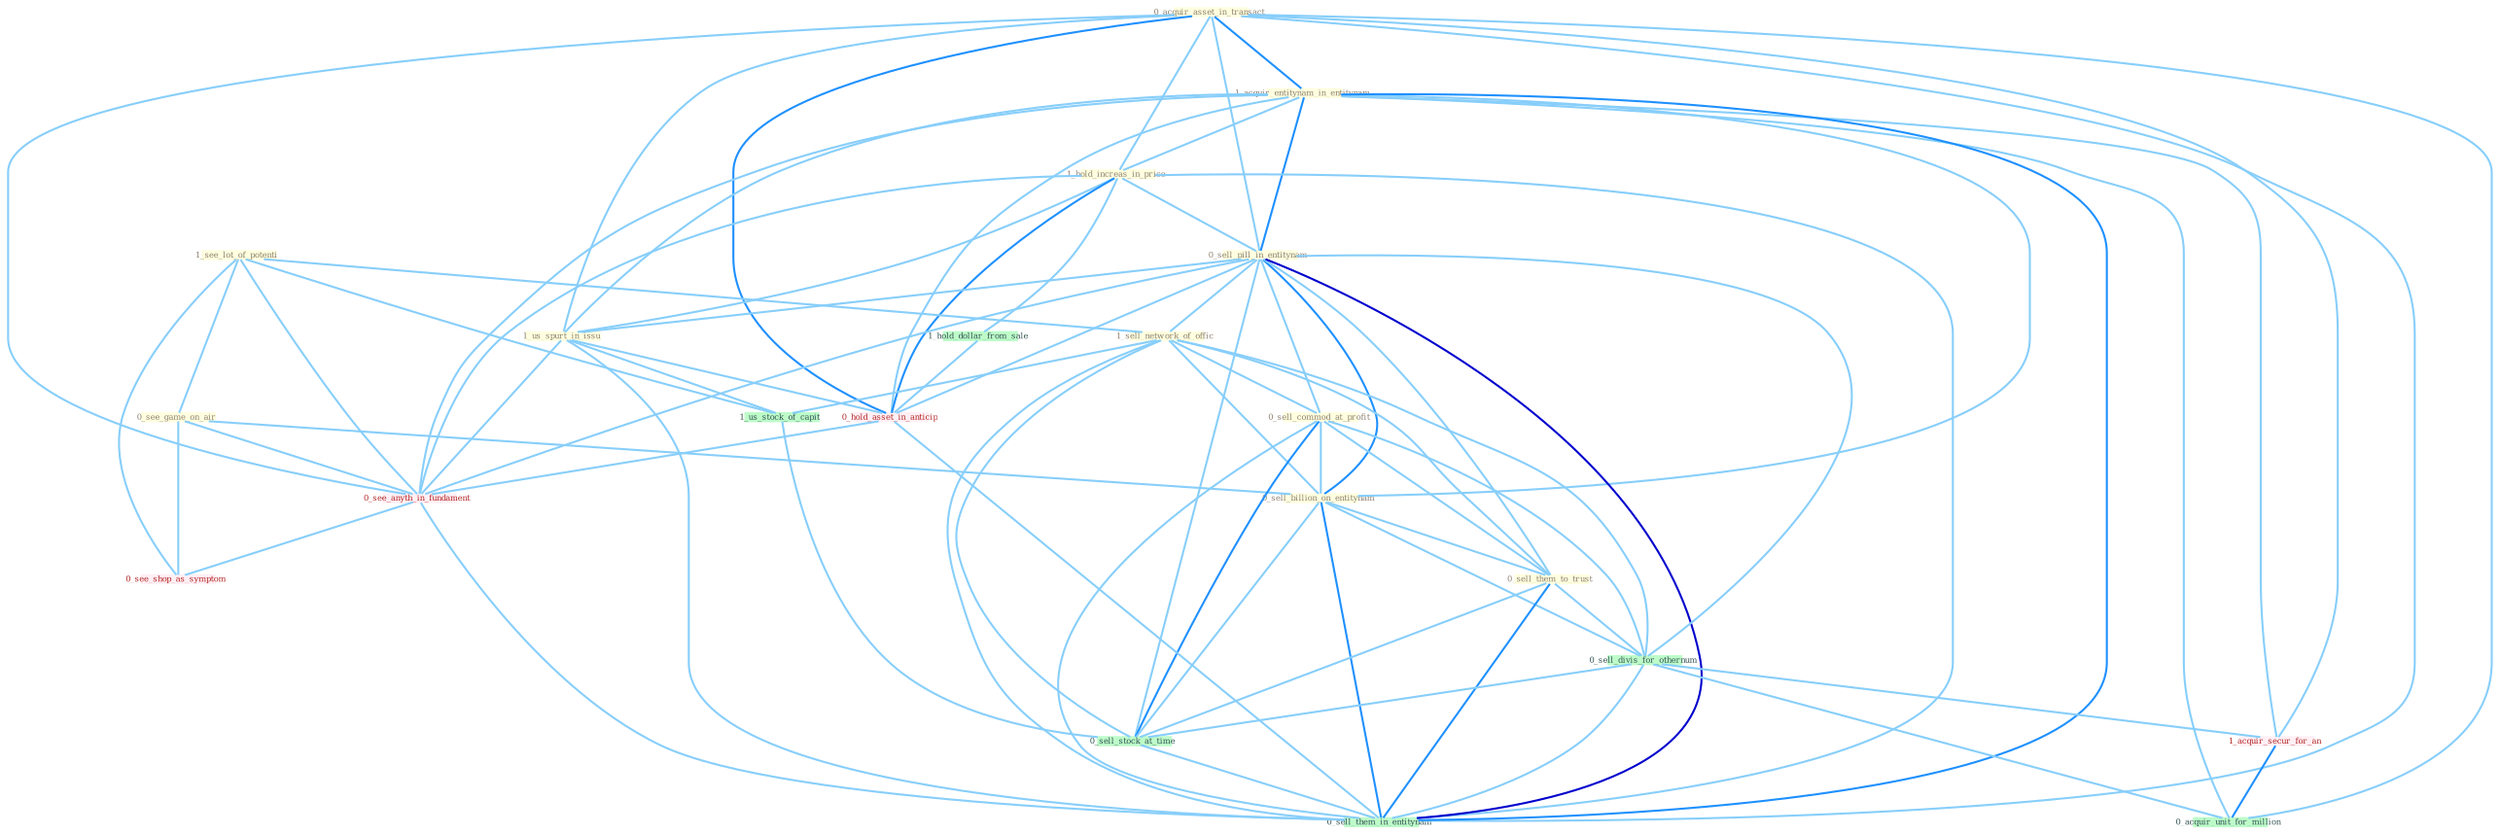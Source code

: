 Graph G{ 
    node
    [shape=polygon,style=filled,width=.5,height=.06,color="#BDFCC9",fixedsize=true,fontsize=4,
    fontcolor="#2f4f4f"];
    {node
    [color="#ffffe0", fontcolor="#8b7d6b"] "0_acquir_asset_in_transact " "1_acquir_entitynam_in_entitynam " "1_hold_increas_in_price " "1_see_lot_of_potenti " "0_see_game_on_air " "0_sell_pill_in_entitynam " "1_us_spurt_in_issu " "1_sell_network_of_offic " "0_sell_commod_at_profit " "0_sell_billion_on_entitynam " "0_sell_them_to_trust "}
{node [color="#fff0f5", fontcolor="#b22222"] "1_acquir_secur_for_an " "0_hold_asset_in_anticip " "0_see_anyth_in_fundament " "0_see_shop_as_symptom "}
edge [color="#B0E2FF"];

	"0_acquir_asset_in_transact " -- "1_acquir_entitynam_in_entitynam " [w="2", color="#1e90ff" , len=0.8];
	"0_acquir_asset_in_transact " -- "1_hold_increas_in_price " [w="1", color="#87cefa" ];
	"0_acquir_asset_in_transact " -- "0_sell_pill_in_entitynam " [w="1", color="#87cefa" ];
	"0_acquir_asset_in_transact " -- "1_us_spurt_in_issu " [w="1", color="#87cefa" ];
	"0_acquir_asset_in_transact " -- "1_acquir_secur_for_an " [w="1", color="#87cefa" ];
	"0_acquir_asset_in_transact " -- "0_hold_asset_in_anticip " [w="2", color="#1e90ff" , len=0.8];
	"0_acquir_asset_in_transact " -- "0_see_anyth_in_fundament " [w="1", color="#87cefa" ];
	"0_acquir_asset_in_transact " -- "0_acquir_unit_for_million " [w="1", color="#87cefa" ];
	"0_acquir_asset_in_transact " -- "0_sell_them_in_entitynam " [w="1", color="#87cefa" ];
	"1_acquir_entitynam_in_entitynam " -- "1_hold_increas_in_price " [w="1", color="#87cefa" ];
	"1_acquir_entitynam_in_entitynam " -- "0_sell_pill_in_entitynam " [w="2", color="#1e90ff" , len=0.8];
	"1_acquir_entitynam_in_entitynam " -- "1_us_spurt_in_issu " [w="1", color="#87cefa" ];
	"1_acquir_entitynam_in_entitynam " -- "0_sell_billion_on_entitynam " [w="1", color="#87cefa" ];
	"1_acquir_entitynam_in_entitynam " -- "1_acquir_secur_for_an " [w="1", color="#87cefa" ];
	"1_acquir_entitynam_in_entitynam " -- "0_hold_asset_in_anticip " [w="1", color="#87cefa" ];
	"1_acquir_entitynam_in_entitynam " -- "0_see_anyth_in_fundament " [w="1", color="#87cefa" ];
	"1_acquir_entitynam_in_entitynam " -- "0_acquir_unit_for_million " [w="1", color="#87cefa" ];
	"1_acquir_entitynam_in_entitynam " -- "0_sell_them_in_entitynam " [w="2", color="#1e90ff" , len=0.8];
	"1_hold_increas_in_price " -- "0_sell_pill_in_entitynam " [w="1", color="#87cefa" ];
	"1_hold_increas_in_price " -- "1_us_spurt_in_issu " [w="1", color="#87cefa" ];
	"1_hold_increas_in_price " -- "1_hold_dollar_from_sale " [w="1", color="#87cefa" ];
	"1_hold_increas_in_price " -- "0_hold_asset_in_anticip " [w="2", color="#1e90ff" , len=0.8];
	"1_hold_increas_in_price " -- "0_see_anyth_in_fundament " [w="1", color="#87cefa" ];
	"1_hold_increas_in_price " -- "0_sell_them_in_entitynam " [w="1", color="#87cefa" ];
	"1_see_lot_of_potenti " -- "0_see_game_on_air " [w="1", color="#87cefa" ];
	"1_see_lot_of_potenti " -- "1_sell_network_of_offic " [w="1", color="#87cefa" ];
	"1_see_lot_of_potenti " -- "1_us_stock_of_capit " [w="1", color="#87cefa" ];
	"1_see_lot_of_potenti " -- "0_see_anyth_in_fundament " [w="1", color="#87cefa" ];
	"1_see_lot_of_potenti " -- "0_see_shop_as_symptom " [w="1", color="#87cefa" ];
	"0_see_game_on_air " -- "0_sell_billion_on_entitynam " [w="1", color="#87cefa" ];
	"0_see_game_on_air " -- "0_see_anyth_in_fundament " [w="1", color="#87cefa" ];
	"0_see_game_on_air " -- "0_see_shop_as_symptom " [w="1", color="#87cefa" ];
	"0_sell_pill_in_entitynam " -- "1_us_spurt_in_issu " [w="1", color="#87cefa" ];
	"0_sell_pill_in_entitynam " -- "1_sell_network_of_offic " [w="1", color="#87cefa" ];
	"0_sell_pill_in_entitynam " -- "0_sell_commod_at_profit " [w="1", color="#87cefa" ];
	"0_sell_pill_in_entitynam " -- "0_sell_billion_on_entitynam " [w="2", color="#1e90ff" , len=0.8];
	"0_sell_pill_in_entitynam " -- "0_sell_them_to_trust " [w="1", color="#87cefa" ];
	"0_sell_pill_in_entitynam " -- "0_sell_divis_for_othernum " [w="1", color="#87cefa" ];
	"0_sell_pill_in_entitynam " -- "0_hold_asset_in_anticip " [w="1", color="#87cefa" ];
	"0_sell_pill_in_entitynam " -- "0_sell_stock_at_time " [w="1", color="#87cefa" ];
	"0_sell_pill_in_entitynam " -- "0_see_anyth_in_fundament " [w="1", color="#87cefa" ];
	"0_sell_pill_in_entitynam " -- "0_sell_them_in_entitynam " [w="3", color="#0000cd" , len=0.6];
	"1_us_spurt_in_issu " -- "1_us_stock_of_capit " [w="1", color="#87cefa" ];
	"1_us_spurt_in_issu " -- "0_hold_asset_in_anticip " [w="1", color="#87cefa" ];
	"1_us_spurt_in_issu " -- "0_see_anyth_in_fundament " [w="1", color="#87cefa" ];
	"1_us_spurt_in_issu " -- "0_sell_them_in_entitynam " [w="1", color="#87cefa" ];
	"1_sell_network_of_offic " -- "0_sell_commod_at_profit " [w="1", color="#87cefa" ];
	"1_sell_network_of_offic " -- "0_sell_billion_on_entitynam " [w="1", color="#87cefa" ];
	"1_sell_network_of_offic " -- "0_sell_them_to_trust " [w="1", color="#87cefa" ];
	"1_sell_network_of_offic " -- "0_sell_divis_for_othernum " [w="1", color="#87cefa" ];
	"1_sell_network_of_offic " -- "1_us_stock_of_capit " [w="1", color="#87cefa" ];
	"1_sell_network_of_offic " -- "0_sell_stock_at_time " [w="1", color="#87cefa" ];
	"1_sell_network_of_offic " -- "0_sell_them_in_entitynam " [w="1", color="#87cefa" ];
	"0_sell_commod_at_profit " -- "0_sell_billion_on_entitynam " [w="1", color="#87cefa" ];
	"0_sell_commod_at_profit " -- "0_sell_them_to_trust " [w="1", color="#87cefa" ];
	"0_sell_commod_at_profit " -- "0_sell_divis_for_othernum " [w="1", color="#87cefa" ];
	"0_sell_commod_at_profit " -- "0_sell_stock_at_time " [w="2", color="#1e90ff" , len=0.8];
	"0_sell_commod_at_profit " -- "0_sell_them_in_entitynam " [w="1", color="#87cefa" ];
	"0_sell_billion_on_entitynam " -- "0_sell_them_to_trust " [w="1", color="#87cefa" ];
	"0_sell_billion_on_entitynam " -- "0_sell_divis_for_othernum " [w="1", color="#87cefa" ];
	"0_sell_billion_on_entitynam " -- "0_sell_stock_at_time " [w="1", color="#87cefa" ];
	"0_sell_billion_on_entitynam " -- "0_sell_them_in_entitynam " [w="2", color="#1e90ff" , len=0.8];
	"0_sell_them_to_trust " -- "0_sell_divis_for_othernum " [w="1", color="#87cefa" ];
	"0_sell_them_to_trust " -- "0_sell_stock_at_time " [w="1", color="#87cefa" ];
	"0_sell_them_to_trust " -- "0_sell_them_in_entitynam " [w="2", color="#1e90ff" , len=0.8];
	"0_sell_divis_for_othernum " -- "1_acquir_secur_for_an " [w="1", color="#87cefa" ];
	"0_sell_divis_for_othernum " -- "0_sell_stock_at_time " [w="1", color="#87cefa" ];
	"0_sell_divis_for_othernum " -- "0_acquir_unit_for_million " [w="1", color="#87cefa" ];
	"0_sell_divis_for_othernum " -- "0_sell_them_in_entitynam " [w="1", color="#87cefa" ];
	"1_acquir_secur_for_an " -- "0_acquir_unit_for_million " [w="2", color="#1e90ff" , len=0.8];
	"1_us_stock_of_capit " -- "0_sell_stock_at_time " [w="1", color="#87cefa" ];
	"1_hold_dollar_from_sale " -- "0_hold_asset_in_anticip " [w="1", color="#87cefa" ];
	"0_hold_asset_in_anticip " -- "0_see_anyth_in_fundament " [w="1", color="#87cefa" ];
	"0_hold_asset_in_anticip " -- "0_sell_them_in_entitynam " [w="1", color="#87cefa" ];
	"0_sell_stock_at_time " -- "0_sell_them_in_entitynam " [w="1", color="#87cefa" ];
	"0_see_anyth_in_fundament " -- "0_see_shop_as_symptom " [w="1", color="#87cefa" ];
	"0_see_anyth_in_fundament " -- "0_sell_them_in_entitynam " [w="1", color="#87cefa" ];
}